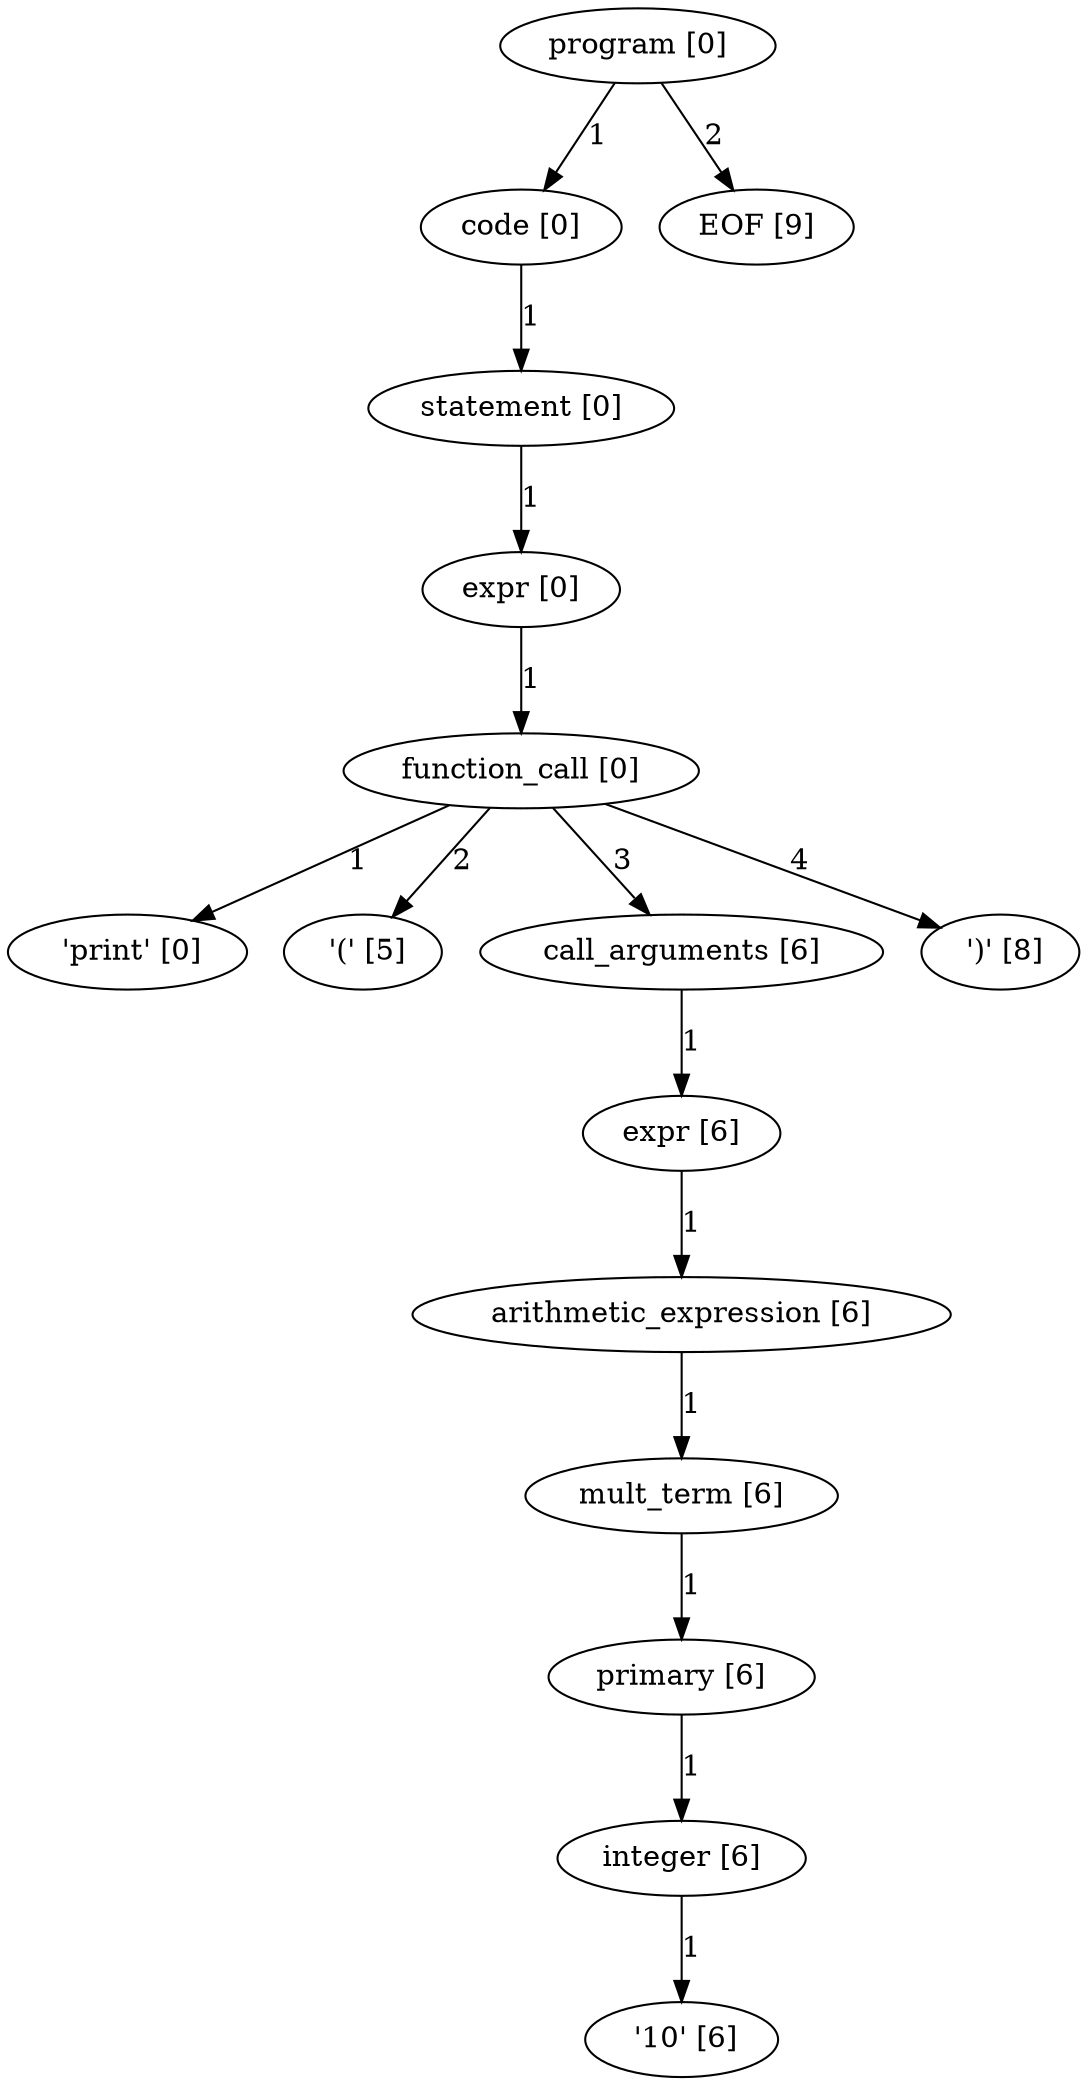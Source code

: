 digraph arpeggio_graph {
2870551227248 [label="program [0]"];
2870551227248->2870551227656 [label="1"]

2870551227656 [label="code [0]"];
2870551227656->2870551394368 [label="1"]

2870551394368 [label="statement [0]"];
2870551394368->2870551394232 [label="1"]

2870551394232 [label="expr [0]"];
2870551394232->2870551394096 [label="1"]

2870551394096 [label="function_call [0]"];
2870551394096->2870550809360 [label="1"]

2870550809360 [label=" 'print' [0]"];
2870551394096->2870550809480 [label="2"]

2870550809480 [label=" '(' [5]"];
2870551394096->2870551393960 [label="3"]

2870551393960 [label="call_arguments [6]"];
2870551393960->2870551393824 [label="1"]

2870551393824 [label="expr [6]"];
2870551393824->2870551393688 [label="1"]

2870551393688 [label="arithmetic_expression [6]"];
2870551393688->2870551393552 [label="1"]

2870551393552 [label="mult_term [6]"];
2870551393552->2870551393416 [label="1"]

2870551393416 [label="primary [6]"];
2870551393416->2870551392328 [label="1"]

2870551392328 [label="integer [6]"];
2870551392328->2870550810320 [label="1"]

2870550810320 [label=" '10' [6]"];
2870551394096->2870550810440 [label="4"]

2870550810440 [label=" ')' [8]"];
2870551227248->2870550809840 [label="2"]

2870550809840 [label="EOF [9]"];
}
